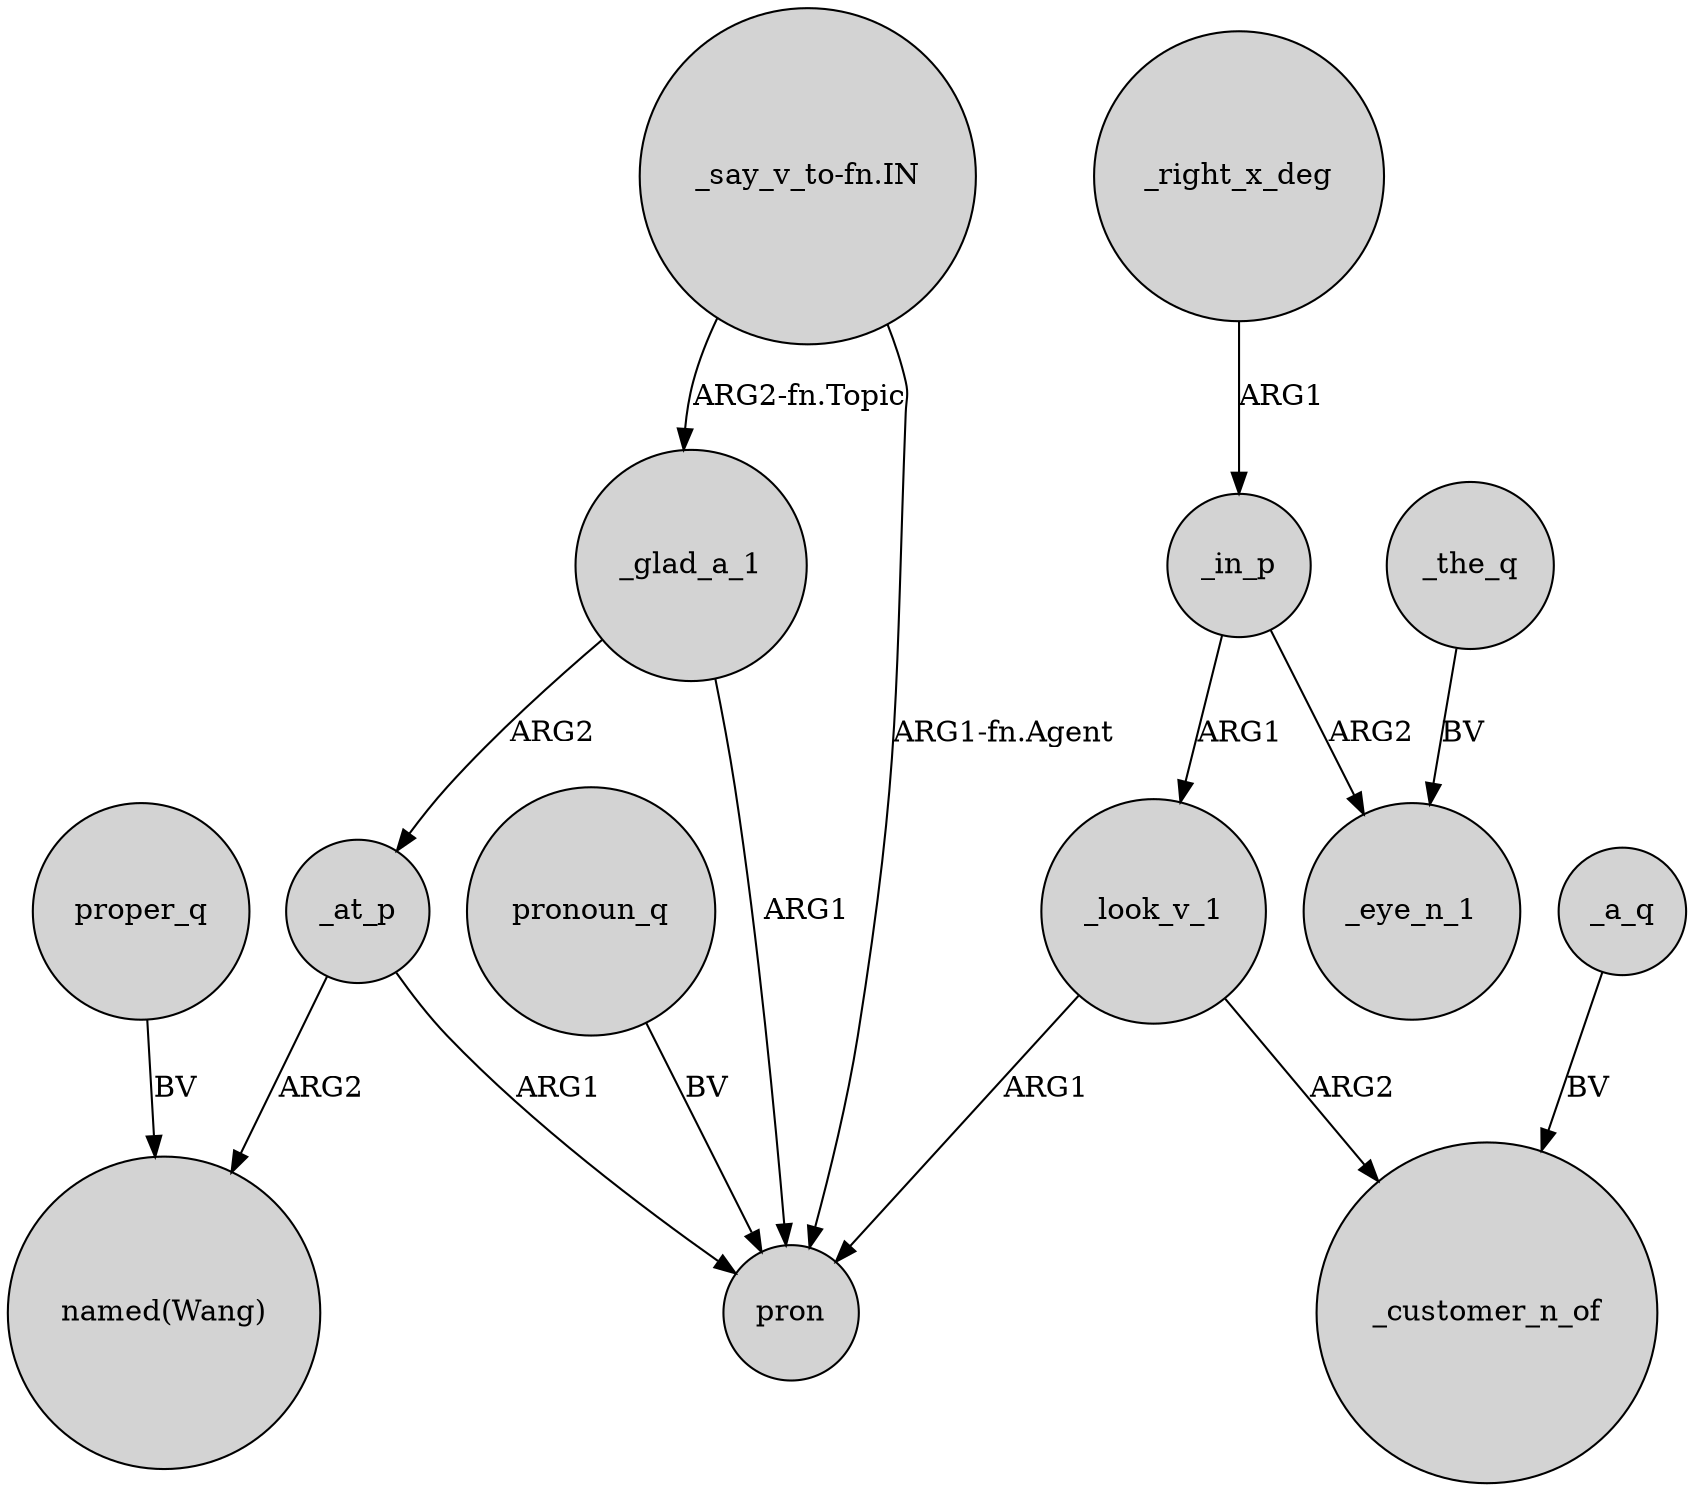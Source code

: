 digraph {
	node [shape=circle style=filled]
	_at_p -> "named(Wang)" [label=ARG2]
	_in_p -> _eye_n_1 [label=ARG2]
	"_say_v_to-fn.IN" -> _glad_a_1 [label="ARG2-fn.Topic"]
	proper_q -> "named(Wang)" [label=BV]
	_look_v_1 -> _customer_n_of [label=ARG2]
	_glad_a_1 -> _at_p [label=ARG2]
	_glad_a_1 -> pron [label=ARG1]
	_right_x_deg -> _in_p [label=ARG1]
	_the_q -> _eye_n_1 [label=BV]
	_at_p -> pron [label=ARG1]
	_look_v_1 -> pron [label=ARG1]
	_in_p -> _look_v_1 [label=ARG1]
	_a_q -> _customer_n_of [label=BV]
	"_say_v_to-fn.IN" -> pron [label="ARG1-fn.Agent"]
	pronoun_q -> pron [label=BV]
}
